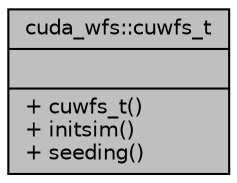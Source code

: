digraph "cuda_wfs::cuwfs_t"
{
 // INTERACTIVE_SVG=YES
  bgcolor="transparent";
  edge [fontname="Helvetica",fontsize="10",labelfontname="Helvetica",labelfontsize="10"];
  node [fontname="Helvetica",fontsize="10",shape=record];
  Node1 [label="{cuda_wfs::cuwfs_t\n||+ cuwfs_t()\l+ initsim()\l+ seeding()\l}",height=0.2,width=0.4,color="black", fillcolor="grey75", style="filled", fontcolor="black"];
}

